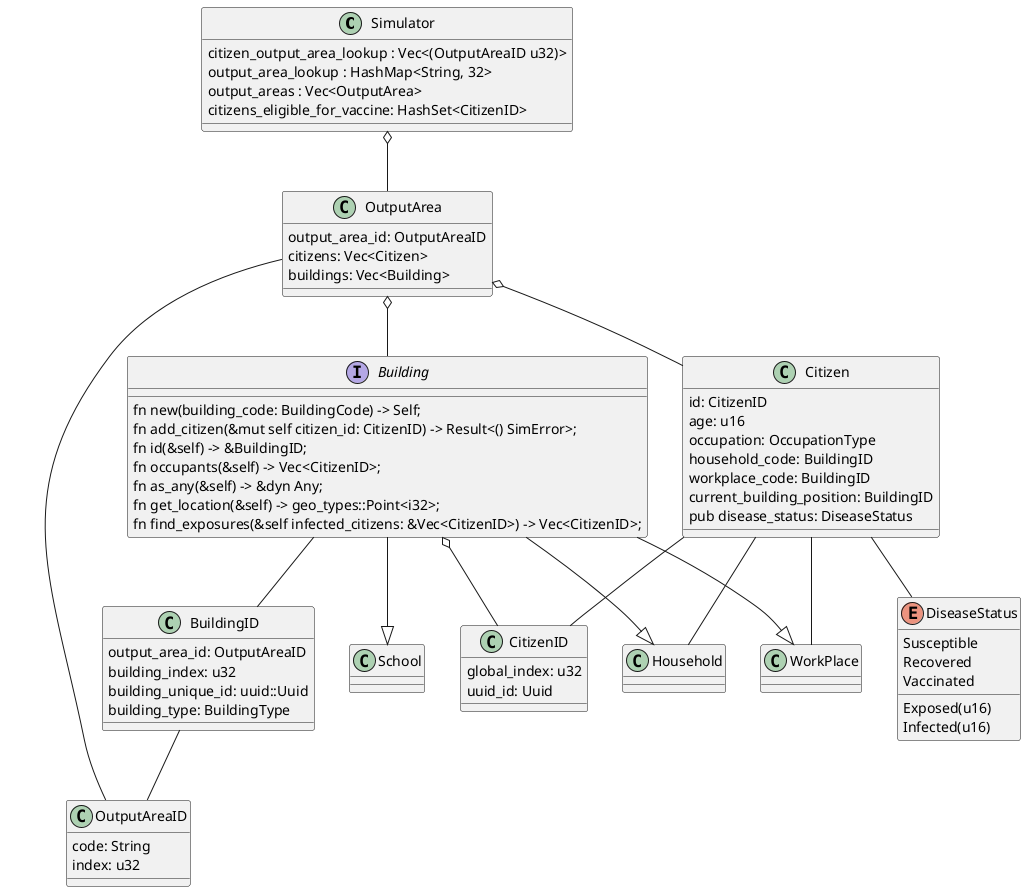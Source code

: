 @startuml
class Simulator{
    {field} citizen_output_area_lookup : Vec<(OutputAreaID u32)>
    output_area_lookup : HashMap<String, 32>
    output_areas : Vec<OutputArea>
    citizens_eligible_for_vaccine: HashSet<CitizenID>

}

class OutputArea{
    output_area_id: OutputAreaID
    citizens: Vec<Citizen>
    buildings: Vec<Building>
}

class OutputAreaID {
    code: String
    index: u32
}
class CitizenID{
    global_index: u32
    uuid_id: Uuid
}
class Citizen{
    id: CitizenID
    age: u16
    occupation: OccupationType
    household_code: BuildingID
    workplace_code: BuildingID
    current_building_position: BuildingID
    pub disease_status: DiseaseStatus
}
class BuildingID{
    output_area_id: OutputAreaID
    building_index: u32
    building_unique_id: uuid::Uuid
    building_type: BuildingType
}
interface Building{
    fn new(building_code: BuildingCode) -> Self;
    fn add_citizen(&mut self citizen_id: CitizenID) -> Result<() SimError>;
    fn id(&self) -> &BuildingID;
    fn occupants(&self) -> Vec<CitizenID>;
    fn as_any(&self) -> &dyn Any;
    fn get_location(&self) -> geo_types::Point<i32>;
    fn find_exposures(&self infected_citizens: &Vec<CitizenID>) -> Vec<CitizenID>;
}
class Household{
}

class WorkPlace{
}
class School {
}

enum DiseaseStatus {
    Susceptible
    Exposed(u16)
    Infected(u16)
    Recovered
    Vaccinated
}
Building --|> Household
Building --|> WorkPlace
Building --|> School
Building -- BuildingID


Simulator o-- OutputArea
OutputArea -- OutputAreaID
OutputArea o-- Building
OutputArea o-- Citizen

Citizen -- CitizenID
Citizen -- Household
Citizen -- WorkPlace
Citizen -- DiseaseStatus

Building o-- CitizenID
BuildingID -- OutputAreaID
@enduml